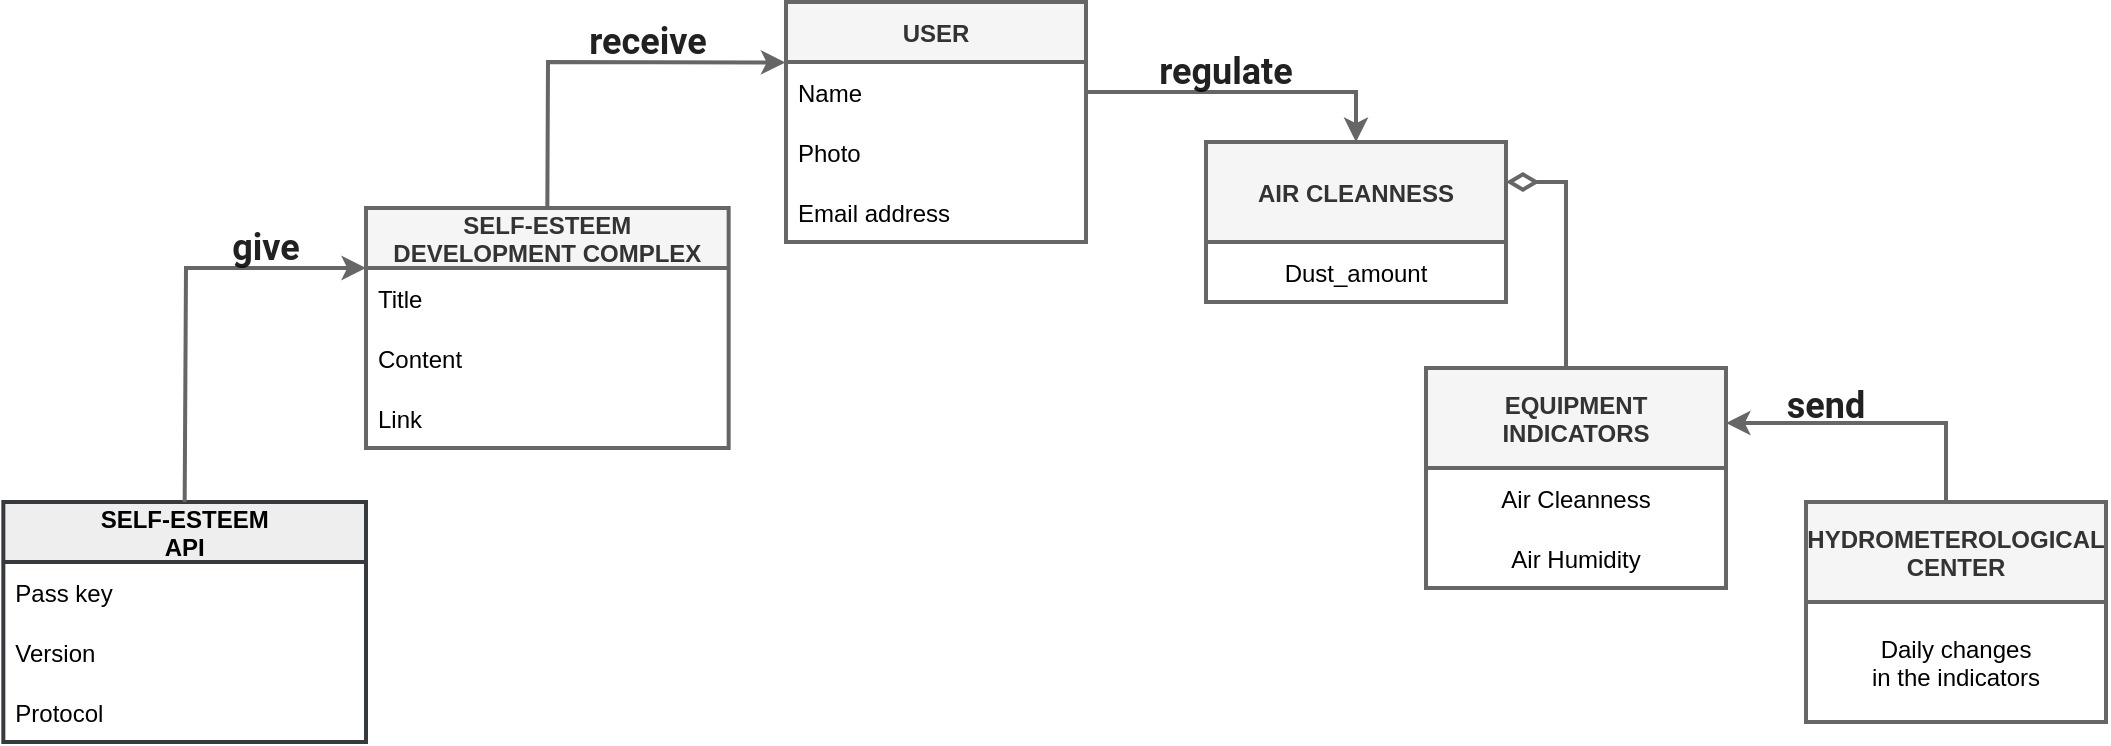 <mxfile version="20.4.0" type="device"><diagram id="swyYZXW1wG0mcJFC8tdx" name="Страница 1"><mxGraphModel dx="2012" dy="588" grid="1" gridSize="10" guides="1" tooltips="1" connect="1" arrows="1" fold="1" page="1" pageScale="1" pageWidth="827" pageHeight="1169" math="0" shadow="0"><root><mxCell id="0"/><mxCell id="1" parent="0"/><mxCell id="u0gl2vqItW0_bNqNBDPX-5" value="USER" style="swimlane;fontStyle=1;childLayout=stackLayout;horizontal=1;startSize=30;horizontalStack=0;resizeParent=1;resizeParentMax=0;resizeLast=0;collapsible=1;marginBottom=0;swimlaneFillColor=default;rounded=1;strokeWidth=2;arcSize=0;fillColor=#f5f5f5;fontColor=#333333;strokeColor=#666666;" parent="1" vertex="1"><mxGeometry x="330" y="200" width="150" height="120" as="geometry"><mxRectangle x="100" y="160" width="70" height="30" as="alternateBounds"/></mxGeometry></mxCell><mxCell id="u0gl2vqItW0_bNqNBDPX-6" value="Name" style="text;align=left;verticalAlign=middle;spacingLeft=4;spacingRight=4;overflow=hidden;points=[[0,0.5],[1,0.5]];portConstraint=eastwest;rotatable=0;fillColor=none;" parent="u0gl2vqItW0_bNqNBDPX-5" vertex="1"><mxGeometry y="30" width="150" height="30" as="geometry"/></mxCell><mxCell id="VaJjI7XBPcnahcIYWA9E-46" value="Photo" style="text;align=left;verticalAlign=middle;spacingLeft=4;spacingRight=4;overflow=hidden;points=[[0,0.5],[1,0.5]];portConstraint=eastwest;rotatable=0;fillColor=none;" parent="u0gl2vqItW0_bNqNBDPX-5" vertex="1"><mxGeometry y="60" width="150" height="30" as="geometry"/></mxCell><mxCell id="VaJjI7XBPcnahcIYWA9E-66" value="Email address" style="text;align=left;verticalAlign=middle;spacingLeft=4;spacingRight=4;overflow=hidden;points=[[0,0.5],[1,0.5]];portConstraint=eastwest;rotatable=0;fillColor=none;" parent="u0gl2vqItW0_bNqNBDPX-5" vertex="1"><mxGeometry y="90" width="150" height="30" as="geometry"/></mxCell><mxCell id="k7WI96id8qFtMjAn9XmT-43" style="edgeStyle=orthogonalEdgeStyle;orthogonalLoop=1;jettySize=auto;html=1;entryX=1;entryY=0.25;entryDx=0;entryDy=0;strokeWidth=2;endArrow=diamondThin;endFill=0;exitX=0.5;exitY=0;exitDx=0;exitDy=0;rounded=0;sourcePerimeterSpacing=7;startSize=0;targetPerimeterSpacing=5;endSize=11;fillColor=#f5f5f5;strokeColor=#666666;" edge="1" parent="1" source="u0gl2vqItW0_bNqNBDPX-9" target="k7WI96id8qFtMjAn9XmT-32"><mxGeometry relative="1" as="geometry"><Array as="points"><mxPoint x="720" y="383"/><mxPoint x="720" y="290"/></Array></mxGeometry></mxCell><mxCell id="u0gl2vqItW0_bNqNBDPX-9" value="EQUIPMENT&#10;INDICATORS" style="swimlane;fontStyle=1;childLayout=stackLayout;horizontal=1;startSize=50;horizontalStack=0;resizeParent=1;resizeParentMax=0;resizeLast=0;collapsible=1;marginBottom=0;swimlaneFillColor=default;rounded=1;arcSize=0;align=center;strokeWidth=2;fillColor=#f5f5f5;fontColor=#333333;strokeColor=#666666;" parent="1" vertex="1"><mxGeometry x="650" y="383" width="150" height="110" as="geometry"><mxRectangle x="550" y="150" width="70" height="30" as="alternateBounds"/></mxGeometry></mxCell><mxCell id="u0gl2vqItW0_bNqNBDPX-10" value="Air Cleanness" style="text;align=center;verticalAlign=middle;spacingLeft=4;spacingRight=4;overflow=hidden;points=[[0,0.5],[1,0.5]];portConstraint=eastwest;rotatable=0;rounded=0;fillColor=none;" parent="u0gl2vqItW0_bNqNBDPX-9" vertex="1"><mxGeometry y="50" width="150" height="30" as="geometry"/></mxCell><mxCell id="u0gl2vqItW0_bNqNBDPX-11" value="Air Humidity" style="text;align=center;verticalAlign=middle;spacingLeft=4;spacingRight=4;overflow=hidden;points=[[0,0.5],[1,0.5]];portConstraint=eastwest;rotatable=0;fillColor=none;rounded=0;" parent="u0gl2vqItW0_bNqNBDPX-9" vertex="1"><mxGeometry y="80" width="150" height="30" as="geometry"/></mxCell><mxCell id="k7WI96id8qFtMjAn9XmT-39" style="edgeStyle=orthogonalEdgeStyle;rounded=0;orthogonalLoop=1;jettySize=auto;html=1;entryX=1;entryY=0.25;entryDx=0;entryDy=0;strokeWidth=2;exitX=0.5;exitY=0;exitDx=0;exitDy=0;fillColor=#f5f5f5;strokeColor=#666666;" edge="1" parent="1" source="VaJjI7XBPcnahcIYWA9E-11" target="u0gl2vqItW0_bNqNBDPX-9"><mxGeometry relative="1" as="geometry"><Array as="points"><mxPoint x="910" y="450"/><mxPoint x="910" y="410"/></Array></mxGeometry></mxCell><mxCell id="VaJjI7XBPcnahcIYWA9E-11" value="HYDROMETEROLOGICAL &#10;CENTER" style="swimlane;fontStyle=1;childLayout=stackLayout;horizontal=1;startSize=50;horizontalStack=0;resizeParent=1;resizeParentMax=0;resizeLast=0;collapsible=1;marginBottom=0;swimlaneFillColor=default;rounded=1;arcSize=0;align=center;strokeWidth=2;fillColor=#f5f5f5;fontColor=#333333;strokeColor=#666666;" parent="1" vertex="1"><mxGeometry x="840" y="450" width="150" height="110" as="geometry"><mxRectangle x="100" y="160" width="70" height="30" as="alternateBounds"/></mxGeometry></mxCell><mxCell id="VaJjI7XBPcnahcIYWA9E-12" value="Daily changes&#10;in the indicators" style="text;align=center;verticalAlign=middle;spacingLeft=4;spacingRight=4;overflow=hidden;points=[[0,0.5],[1,0.5]];portConstraint=eastwest;rotatable=0;rounded=0;fillColor=none;" parent="VaJjI7XBPcnahcIYWA9E-11" vertex="1"><mxGeometry y="50" width="150" height="60" as="geometry"/></mxCell><mxCell id="VaJjI7XBPcnahcIYWA9E-52" value="SELF-ESTEEM &#10;DEVELOPMENT COMPLEX" style="swimlane;fontStyle=1;childLayout=stackLayout;horizontal=1;startSize=30;horizontalStack=0;resizeParent=1;resizeParentMax=0;resizeLast=0;collapsible=1;marginBottom=0;swimlaneFillColor=default;rounded=1;strokeWidth=2;arcSize=0;fillColor=#f5f5f5;fontColor=#333333;strokeColor=#666666;" parent="1" vertex="1"><mxGeometry x="120" y="303" width="181.33" height="120" as="geometry"><mxRectangle x="100" y="160" width="70" height="30" as="alternateBounds"/></mxGeometry></mxCell><mxCell id="VaJjI7XBPcnahcIYWA9E-53" value="Title" style="text;align=left;verticalAlign=middle;spacingLeft=4;spacingRight=4;overflow=hidden;points=[[0,0.5],[1,0.5]];portConstraint=eastwest;rotatable=0;fillColor=none;" parent="VaJjI7XBPcnahcIYWA9E-52" vertex="1"><mxGeometry y="30" width="181.33" height="30" as="geometry"/></mxCell><mxCell id="VaJjI7XBPcnahcIYWA9E-79" value="Content" style="text;align=left;verticalAlign=middle;spacingLeft=4;spacingRight=4;overflow=hidden;points=[[0,0.5],[1,0.5]];portConstraint=eastwest;rotatable=0;fillColor=none;" parent="VaJjI7XBPcnahcIYWA9E-52" vertex="1"><mxGeometry y="60" width="181.33" height="30" as="geometry"/></mxCell><mxCell id="VaJjI7XBPcnahcIYWA9E-54" value="Link" style="text;align=left;verticalAlign=middle;spacingLeft=4;spacingRight=4;overflow=hidden;points=[[0,0.5],[1,0.5]];portConstraint=eastwest;rotatable=0;fillColor=none;" parent="VaJjI7XBPcnahcIYWA9E-52" vertex="1"><mxGeometry y="90" width="181.33" height="30" as="geometry"/></mxCell><mxCell id="VaJjI7XBPcnahcIYWA9E-57" value="SELF-ESTEEM&#10;API" style="swimlane;fontStyle=1;childLayout=stackLayout;horizontal=1;startSize=30;horizontalStack=0;resizeParent=1;resizeParentMax=0;resizeLast=0;collapsible=1;marginBottom=0;strokeColor=#36393d;swimlaneFillColor=default;fillColor=#eeeeee;rounded=1;strokeWidth=2;arcSize=0;" parent="1" vertex="1"><mxGeometry x="-61.33" y="450" width="181.33" height="120" as="geometry"><mxRectangle x="100" y="160" width="70" height="30" as="alternateBounds"/></mxGeometry></mxCell><mxCell id="VaJjI7XBPcnahcIYWA9E-58" value="Pass key" style="text;align=left;verticalAlign=middle;spacingLeft=4;spacingRight=4;overflow=hidden;points=[[0,0.5],[1,0.5]];portConstraint=eastwest;rotatable=0;fillColor=none;" parent="VaJjI7XBPcnahcIYWA9E-57" vertex="1"><mxGeometry y="30" width="181.33" height="30" as="geometry"/></mxCell><mxCell id="VaJjI7XBPcnahcIYWA9E-61" value="Version" style="text;align=left;verticalAlign=middle;spacingLeft=4;spacingRight=4;overflow=hidden;points=[[0,0.5],[1,0.5]];portConstraint=eastwest;rotatable=0;fillColor=none;" parent="VaJjI7XBPcnahcIYWA9E-57" vertex="1"><mxGeometry y="60" width="181.33" height="30" as="geometry"/></mxCell><mxCell id="VaJjI7XBPcnahcIYWA9E-60" value="Protocol" style="text;fillColor=none;align=left;verticalAlign=middle;spacingLeft=4;spacingRight=4;overflow=hidden;points=[[0,0.5],[1,0.5]];portConstraint=eastwest;rotatable=0;" parent="VaJjI7XBPcnahcIYWA9E-57" vertex="1"><mxGeometry y="90" width="181.33" height="30" as="geometry"/></mxCell><mxCell id="VaJjI7XBPcnahcIYWA9E-64" value="" style="endArrow=classic;html=1;rounded=0;strokeWidth=2;fontSize=17;exitX=0.5;exitY=0;exitDx=0;exitDy=0;entryX=-0.002;entryY=0.007;entryDx=0;entryDy=0;entryPerimeter=0;fillColor=#f5f5f5;strokeColor=#666666;" parent="1" source="VaJjI7XBPcnahcIYWA9E-52" target="u0gl2vqItW0_bNqNBDPX-6" edge="1"><mxGeometry width="50" height="50" relative="1" as="geometry"><mxPoint x="190.665" y="400" as="sourcePoint"/><mxPoint x="290" y="275" as="targetPoint"/><Array as="points"><mxPoint x="211" y="230"/></Array></mxGeometry></mxCell><mxCell id="VaJjI7XBPcnahcIYWA9E-68" value="" style="endArrow=classic;html=1;rounded=0;strokeWidth=2;fontSize=17;exitX=0.5;exitY=0;exitDx=0;exitDy=0;entryX=0;entryY=0.25;entryDx=0;entryDy=0;fillColor=#f5f5f5;strokeColor=#666666;" parent="1" source="VaJjI7XBPcnahcIYWA9E-57" target="VaJjI7XBPcnahcIYWA9E-52" edge="1"><mxGeometry width="50" height="50" relative="1" as="geometry"><mxPoint x="370" y="500" as="sourcePoint"/><mxPoint x="420" y="450" as="targetPoint"/><Array as="points"><mxPoint x="30" y="333"/></Array></mxGeometry></mxCell><mxCell id="k7WI96id8qFtMjAn9XmT-32" value="AIR CLEANNESS" style="swimlane;fontStyle=1;childLayout=stackLayout;horizontal=1;startSize=50;horizontalStack=0;resizeParent=1;resizeParentMax=0;resizeLast=0;collapsible=1;marginBottom=0;swimlaneFillColor=default;rounded=1;arcSize=0;align=center;strokeWidth=2;fillColor=#f5f5f5;fontColor=#333333;strokeColor=#666666;" vertex="1" parent="1"><mxGeometry x="540" y="270" width="150" height="80" as="geometry"><mxRectangle x="550" y="150" width="70" height="30" as="alternateBounds"/></mxGeometry></mxCell><mxCell id="k7WI96id8qFtMjAn9XmT-33" value="Dust_amount" style="text;align=center;verticalAlign=middle;spacingLeft=4;spacingRight=4;overflow=hidden;points=[[0,0.5],[1,0.5]];portConstraint=eastwest;rotatable=0;rounded=0;fillColor=none;" vertex="1" parent="k7WI96id8qFtMjAn9XmT-32"><mxGeometry y="50" width="150" height="30" as="geometry"/></mxCell><mxCell id="k7WI96id8qFtMjAn9XmT-41" value="&lt;span style=&quot;color: rgba(0, 0, 0, 0.87); font-family: Roboto, RobotoDraft, Helvetica, Arial, sans-serif; font-size: 18px; text-align: left;&quot;&gt;send&lt;/span&gt;" style="text;html=1;align=center;verticalAlign=middle;whiteSpace=wrap;rounded=0;strokeWidth=3;fontSize=18;fontStyle=1;fillColor=none;fontColor=#333333;strokeColor=none;" vertex="1" parent="1"><mxGeometry x="810" y="383" width="80" height="38" as="geometry"/></mxCell><mxCell id="k7WI96id8qFtMjAn9XmT-44" style="edgeStyle=orthogonalEdgeStyle;rounded=0;orthogonalLoop=1;jettySize=auto;html=1;entryX=0.5;entryY=0;entryDx=0;entryDy=0;strokeWidth=2;endArrow=classic;endFill=1;fillColor=#f5f5f5;strokeColor=#666666;" edge="1" parent="1" source="u0gl2vqItW0_bNqNBDPX-6" target="k7WI96id8qFtMjAn9XmT-32"><mxGeometry relative="1" as="geometry"/></mxCell><mxCell id="k7WI96id8qFtMjAn9XmT-53" value="&lt;span style=&quot;color: rgba(0, 0, 0, 0.87); font-family: Roboto, RobotoDraft, Helvetica, Arial, sans-serif; font-size: 18px; text-align: left;&quot;&gt;receive&lt;/span&gt;" style="text;html=1;align=center;verticalAlign=middle;whiteSpace=wrap;rounded=0;strokeWidth=3;fontSize=18;fontStyle=1;fillColor=none;" vertex="1" parent="1"><mxGeometry x="221.33" y="200" width="80" height="40" as="geometry"/></mxCell><mxCell id="k7WI96id8qFtMjAn9XmT-55" value="&lt;span style=&quot;color: rgba(0, 0, 0, 0.87); font-family: Roboto, RobotoDraft, Helvetica, Arial, sans-serif; font-size: 18px; text-align: left;&quot;&gt;regulate&lt;/span&gt;" style="text;html=1;align=center;verticalAlign=middle;whiteSpace=wrap;rounded=0;strokeWidth=3;fontSize=18;fontStyle=1;fillColor=none;" vertex="1" parent="1"><mxGeometry x="510" y="210" width="80" height="49" as="geometry"/></mxCell><mxCell id="k7WI96id8qFtMjAn9XmT-56" value="&lt;span style=&quot;color: rgba(0, 0, 0, 0.87); font-family: Roboto, RobotoDraft, Helvetica, Arial, sans-serif; font-size: 18px; text-align: left;&quot;&gt;give&lt;/span&gt;" style="text;html=1;align=center;verticalAlign=middle;whiteSpace=wrap;rounded=0;strokeWidth=3;fontSize=18;fontStyle=1;labelBackgroundColor=none;fillColor=none;" vertex="1" parent="1"><mxGeometry x="30.0" y="303" width="80" height="40" as="geometry"/></mxCell></root></mxGraphModel></diagram></mxfile>